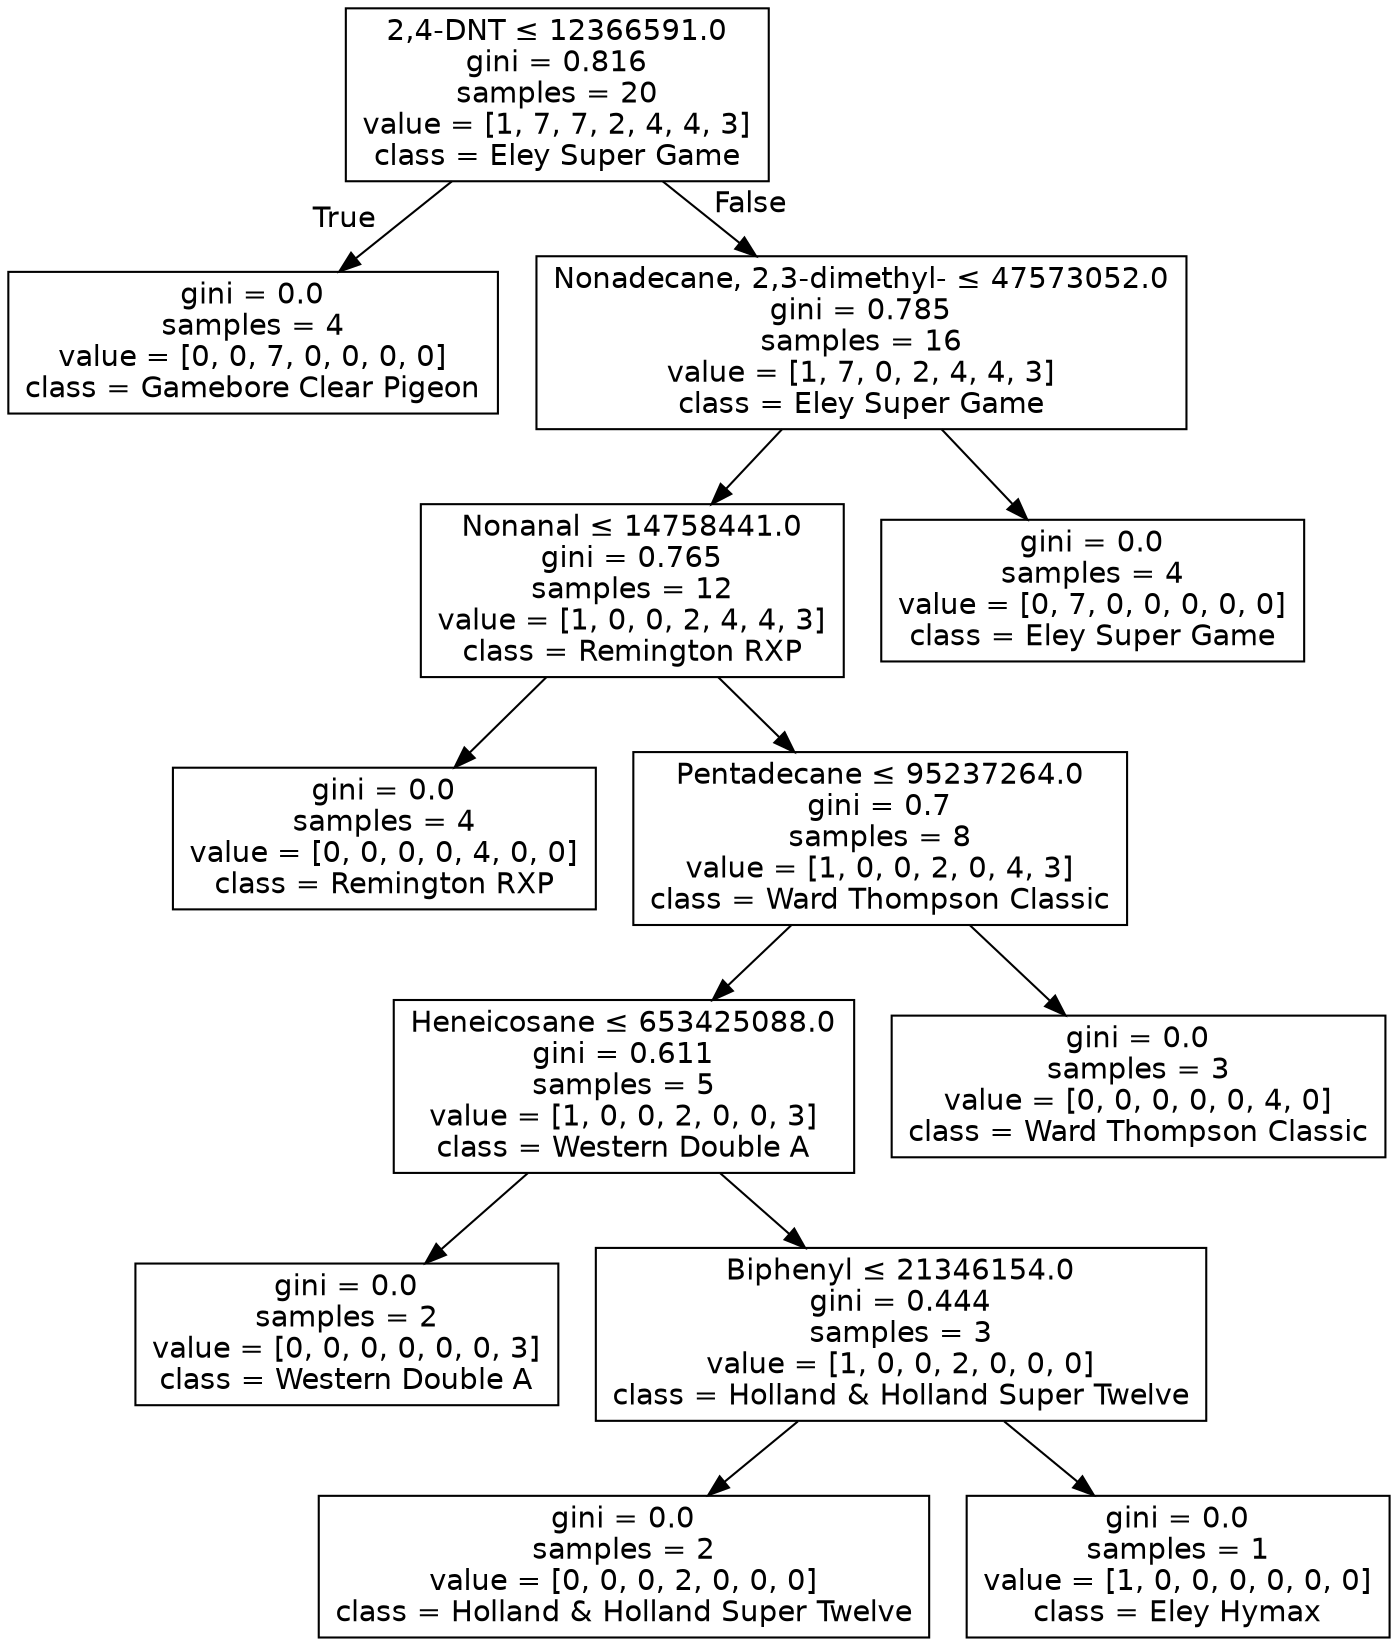 digraph Tree {
node [shape=box, fontname="helvetica"] ;
edge [fontname="helvetica"] ;
0 [label=<2,4-DNT &le; 12366591.0<br/>gini = 0.816<br/>samples = 20<br/>value = [1, 7, 7, 2, 4, 4, 3]<br/>class = Eley Super Game>] ;
1 [label=<gini = 0.0<br/>samples = 4<br/>value = [0, 0, 7, 0, 0, 0, 0]<br/>class = Gamebore Clear Pigeon>] ;
0 -> 1 [labeldistance=2.5, labelangle=45, headlabel="True"] ;
2 [label=<Nonadecane, 2,3-dimethyl- &le; 47573052.0<br/>gini = 0.785<br/>samples = 16<br/>value = [1, 7, 0, 2, 4, 4, 3]<br/>class = Eley Super Game>] ;
0 -> 2 [labeldistance=2.5, labelangle=-45, headlabel="False"] ;
3 [label=<Nonanal &le; 14758441.0<br/>gini = 0.765<br/>samples = 12<br/>value = [1, 0, 0, 2, 4, 4, 3]<br/>class = Remington RXP>] ;
2 -> 3 ;
4 [label=<gini = 0.0<br/>samples = 4<br/>value = [0, 0, 0, 0, 4, 0, 0]<br/>class = Remington RXP>] ;
3 -> 4 ;
5 [label=<Pentadecane &le; 95237264.0<br/>gini = 0.7<br/>samples = 8<br/>value = [1, 0, 0, 2, 0, 4, 3]<br/>class = Ward Thompson Classic>] ;
3 -> 5 ;
6 [label=<Heneicosane &le; 653425088.0<br/>gini = 0.611<br/>samples = 5<br/>value = [1, 0, 0, 2, 0, 0, 3]<br/>class = Western Double A>] ;
5 -> 6 ;
7 [label=<gini = 0.0<br/>samples = 2<br/>value = [0, 0, 0, 0, 0, 0, 3]<br/>class = Western Double A>] ;
6 -> 7 ;
8 [label=<Biphenyl &le; 21346154.0<br/>gini = 0.444<br/>samples = 3<br/>value = [1, 0, 0, 2, 0, 0, 0]<br/>class = Holland &amp; Holland Super Twelve>] ;
6 -> 8 ;
9 [label=<gini = 0.0<br/>samples = 2<br/>value = [0, 0, 0, 2, 0, 0, 0]<br/>class = Holland &amp; Holland Super Twelve>] ;
8 -> 9 ;
10 [label=<gini = 0.0<br/>samples = 1<br/>value = [1, 0, 0, 0, 0, 0, 0]<br/>class = Eley Hymax>] ;
8 -> 10 ;
11 [label=<gini = 0.0<br/>samples = 3<br/>value = [0, 0, 0, 0, 0, 4, 0]<br/>class = Ward Thompson Classic>] ;
5 -> 11 ;
12 [label=<gini = 0.0<br/>samples = 4<br/>value = [0, 7, 0, 0, 0, 0, 0]<br/>class = Eley Super Game>] ;
2 -> 12 ;
}
